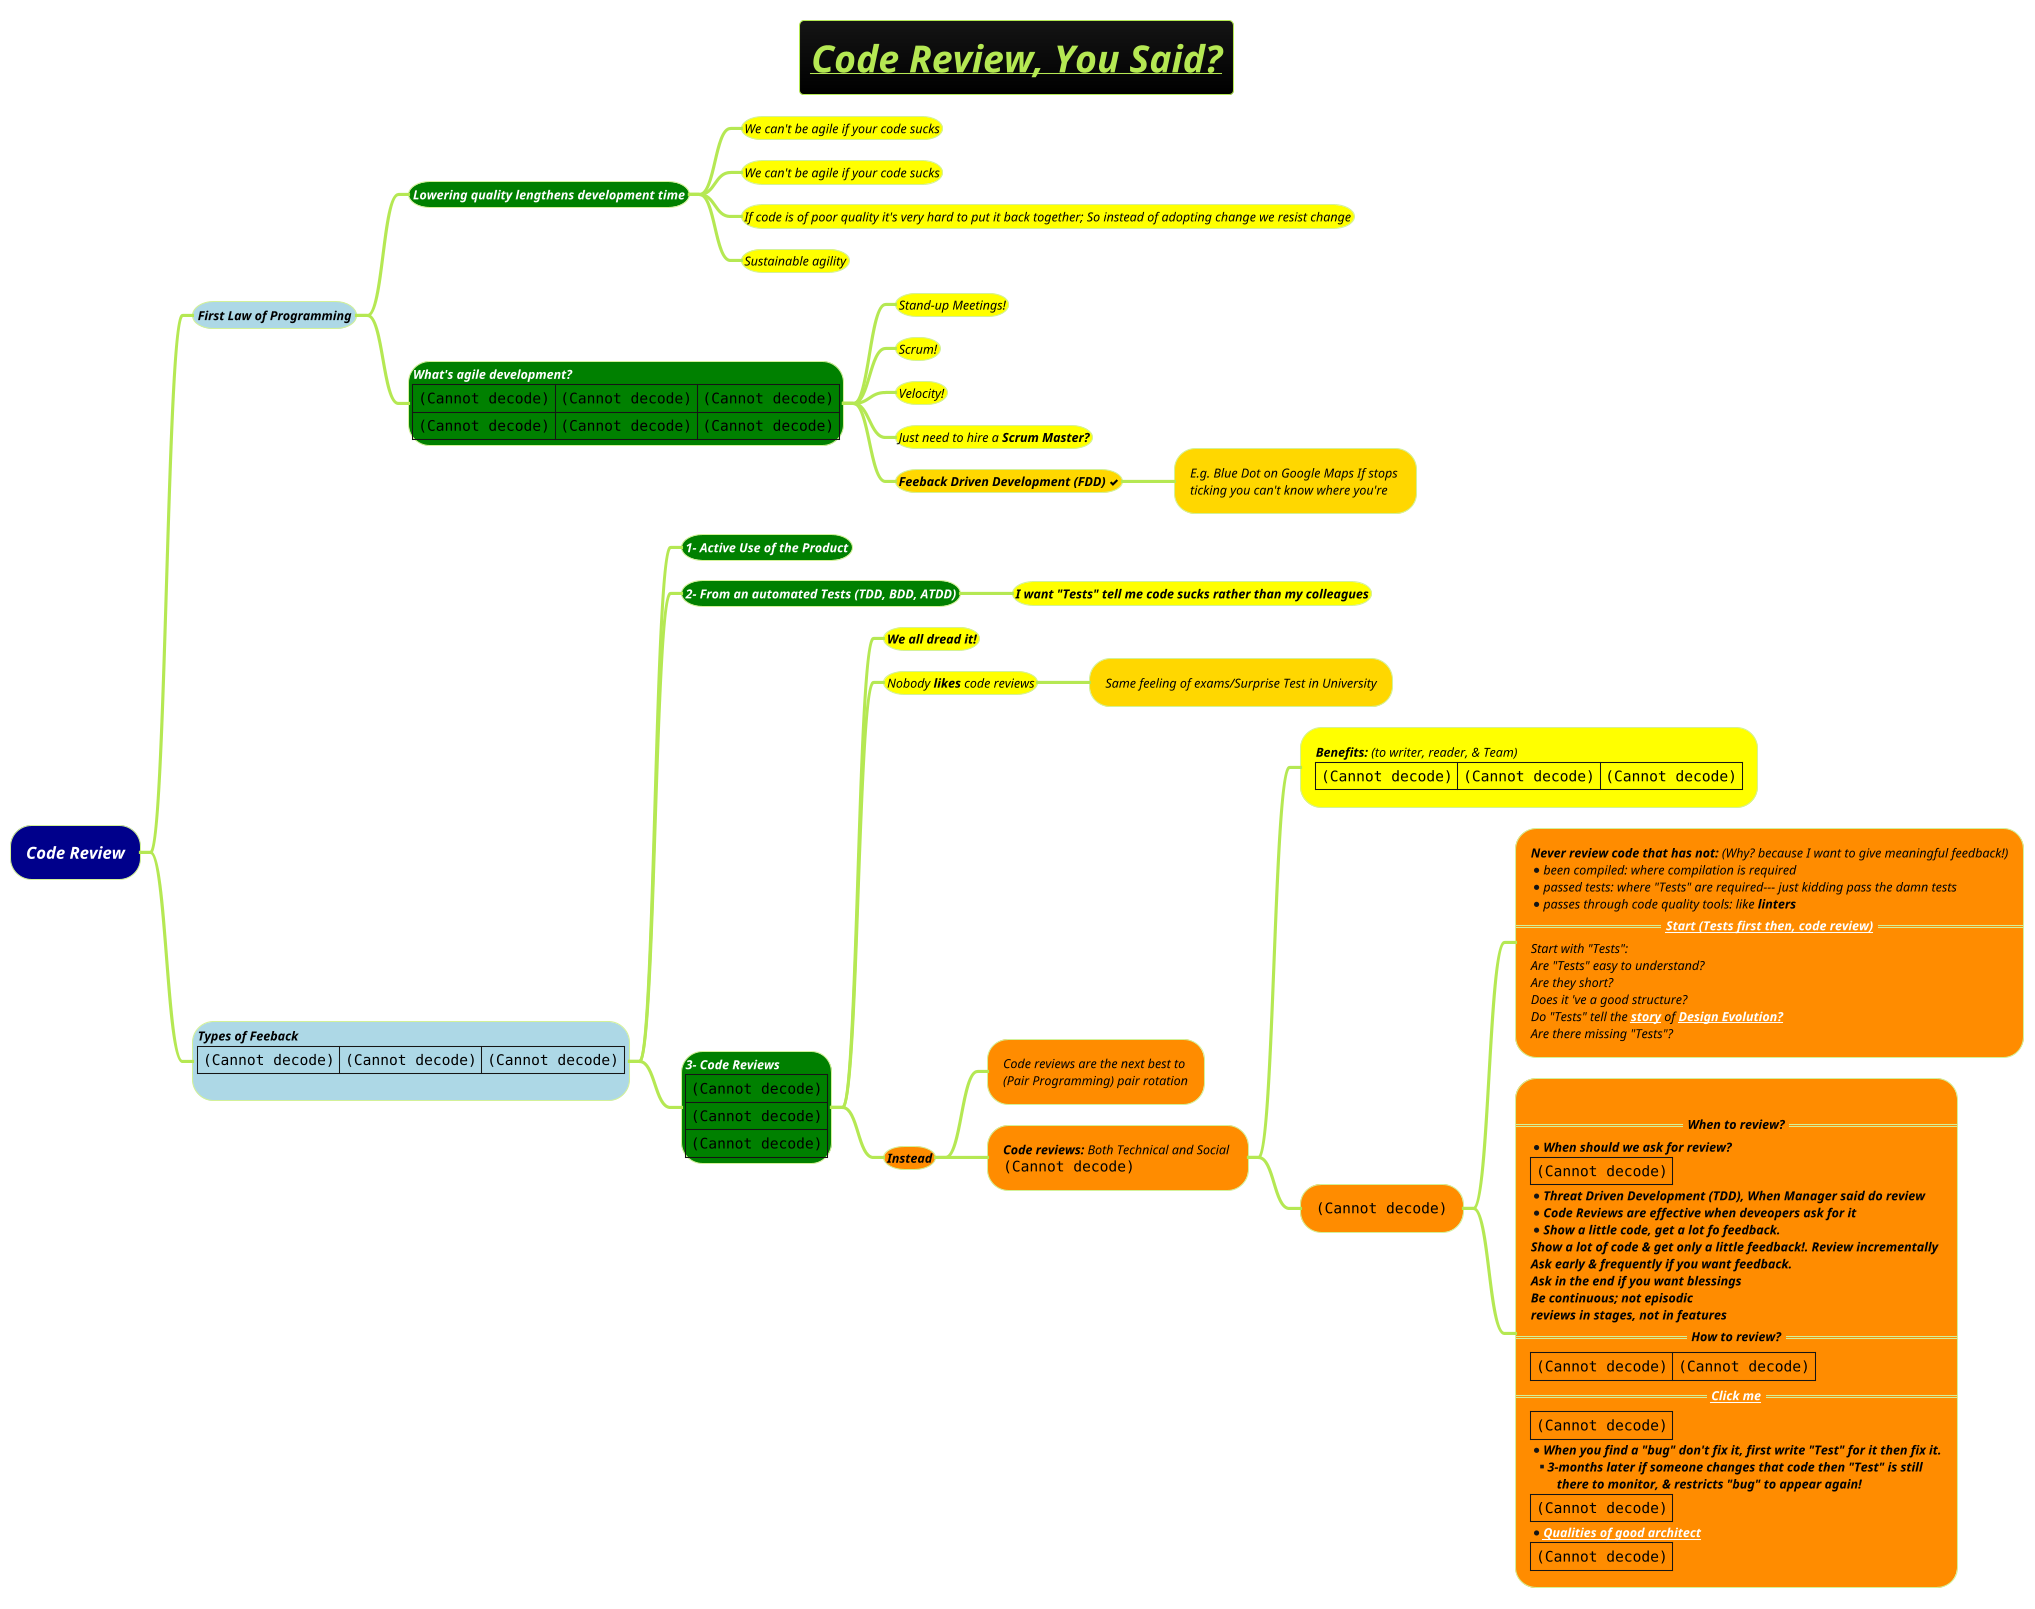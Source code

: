 @startmindmap

title =<i><b><u>Code Review, You Said?
!theme hacker

*[#darkblue] <i><color #white>Code Review
**[#lightblue] <i><color #black><size:12>First Law of Programming
***[#green] <b><i><color #white><size:12>Lowering quality lengthens development time
****[#yellow] <i><color #black><size:12>We can't be agile if your code sucks
****[#yellow] <i><color #black><size:12>We can't be agile if your code sucks
****[#yellow] <i><color #black><size:12>If code is of poor quality it's very hard to put it back together; So instead of adopting change we resist change
****[#yellow] <i><color #black><size:12>Sustainable agility
***[#green]:<b><i><color #white><size:12>What's agile development?
|<img:images/img_482.png{scale=.28}>|<img:images/img_483.png{scale=.28}>|<img:images/img_481.png{scale=.28}>|
|<img:images/img_479.png{scale=.3}>|<img:images/img_480.png{scale=.35}>|<img:images/img_480.png{scale=.35}>|;
****[#yellow] <i><color #black><size:12>Stand-up Meetings!
****[#yellow] <i><color #black><size:12>Scrum!
****[#yellow] <i><color #black><size:12>Velocity!
****[#yellow] <i><color #black><size:12>Just need to hire a <b>Scrum Master?
****[#gold] <b><i><color #black><size:12>Feeback Driven Development (FDD) <&check>
*****[#gold] <i><color #black><size:12>E.g. Blue Dot on Google Maps If stops \n<i><color #black><size:12>ticking you can't know where you're
**[#lightblue]:<i><color #black><size:12>Types of Feeback
|<img:images/img_484.png{scale=.3}>|<img:images/img_485.png{scale=.3}>|<img:images/img_486.png{scale=.3}>|
;
***[#green] <b><i><color #white><size:12>1- Active Use of the Product
***[#green] <b><i><color #white><size:12>2- From an automated Tests (TDD, BDD, ATDD)
****[#yellow] <b><i><color #black><size:12>I want "Tests" tell me code sucks rather than my colleagues
***[#green]:<b><i><color #white><size:12>3- Code Reviews
|<img:images/img_487.png{scale=.25}>|
|<img:images/img_488.png{scale=.33}>|
|<img:images/img_489.png{scale=.51}>|;
****[#yellow] <b><i><color #black><size:12>We all dread it!
****[#yellow] <i><color #black><size:12>Nobody **likes** code reviews
*****[#gold] <i><color #black><size:12>Same feeling of exams/Surprise Test in University
****[#darkorange] <b><i><color #black><size:12>Instead
*****[#darkorange] <i><color #black><size:12>Code reviews are the next best to \n<i><color #black><size:12>(Pair Programming) pair rotation
*****[#darkorange] <i><color #black><size:12>**Code reviews:** Both Technical and Social \n<img:images/img_490.png{scale=.63}>
******[#yellow]:<i><color #black><size:12>**Benefits:** (to writer, reader, & Team)
|<img:images/img_491.png{scale=.45}>|<img:images/img_492.png{scale=.4}>|<img:images/img_493.png{scale=.42}>|;
******[#darkorange] <i><color #black><size:12><img:images/img_494.png{scale=.35}>
*******[#darkorange]:<i><color #black><size:12><b>Never review code that has not:</b> (Why? because I want to give meaningful feedback!)
*<i><color #black><size:12>been compiled: where compilation is required
*<i><color #black><size:12>passed tests: where "Tests" are required--- just kidding pass the damn tests
*<i><color #black><size:12>passes through code quality tools: like <b>linters
==<i><color #black><size:12><b>[[docs/3-programming-languages/Venkat-Subramaniam/images/img_84.png Start (Tests first then, code review)]]==
<i><color #black><size:12>Start with "Tests":
<i><color #black><size:12>Are "Tests" easy to understand?
<i><color #black><size:12>Are they short?
<i><color #black><size:12>Does it 've a good structure?
<i><color #black><size:12>Do "Tests" tell the **[[docs/3-programming-languages/Venkat-Subramaniam/images/img_504.png story]]** of <b>[[docs/3-programming-languages/Venkat-Subramaniam/images/img_504.png Design Evolution?]]
<i><color #black><size:12>Are there missing "Tests"?;
*******[#darkorange]:
==<i><color #black><size:12><b>When to review?==
*<i><color #black><size:12><b>When should we ask for review?
|<img:images/img_505.png{scale=.5}>|
*<i><color #black><size:12><b>Threat Driven Development (TDD), When Manager said do review
*<i><color #black><size:12><b>Code Reviews are effective when deveopers ask for it
*<i><color #black><size:12><b>Show a little code, get a lot fo feedback.
<i><color #black><size:12><b>Show a lot of code & get only a little feedback!. Review incrementally
<i><color #black><size:12><b>Ask early & frequently if you want feedback.
<i><color #black><size:12><b>Ask in the end if you want blessings
<i><color #black><size:12><b>Be continuous; not episodic
<i><color #black><size:12><b>reviews in stages, not in features
==<i><color #black><size:12><b>How to review?==
|<img:images/img_506.png{scale=.25}>|<img:images/img_507.png{scale=.22}>|
==<i><color #black><size:12><b>[[docs/3-programming-languages/Venkat-Subramaniam/images/img_508.png Click me]]==
|<img:images/img_508.png{scale=.35}>|
*<i><color #black><size:12><b>When you find a "bug" don't fix it, first write "Test" for it then fix it.
**<i><color #black><size:12><b>3-months later if someone changes that code then "Test" is still
<i><color #black><size:12><b>\tthere to monitor, & restricts "bug" to appear again!
|<img:images/img_509.png{scale=.35}>|
*<i><color #black><size:12><b>[[docs/3-programming-languages/Venkat-Subramaniam/Qualities-of-good-architect.puml Qualities of good architect]]
|<img:images/img_510.png{scale=.35}>|;




@endmindmap
